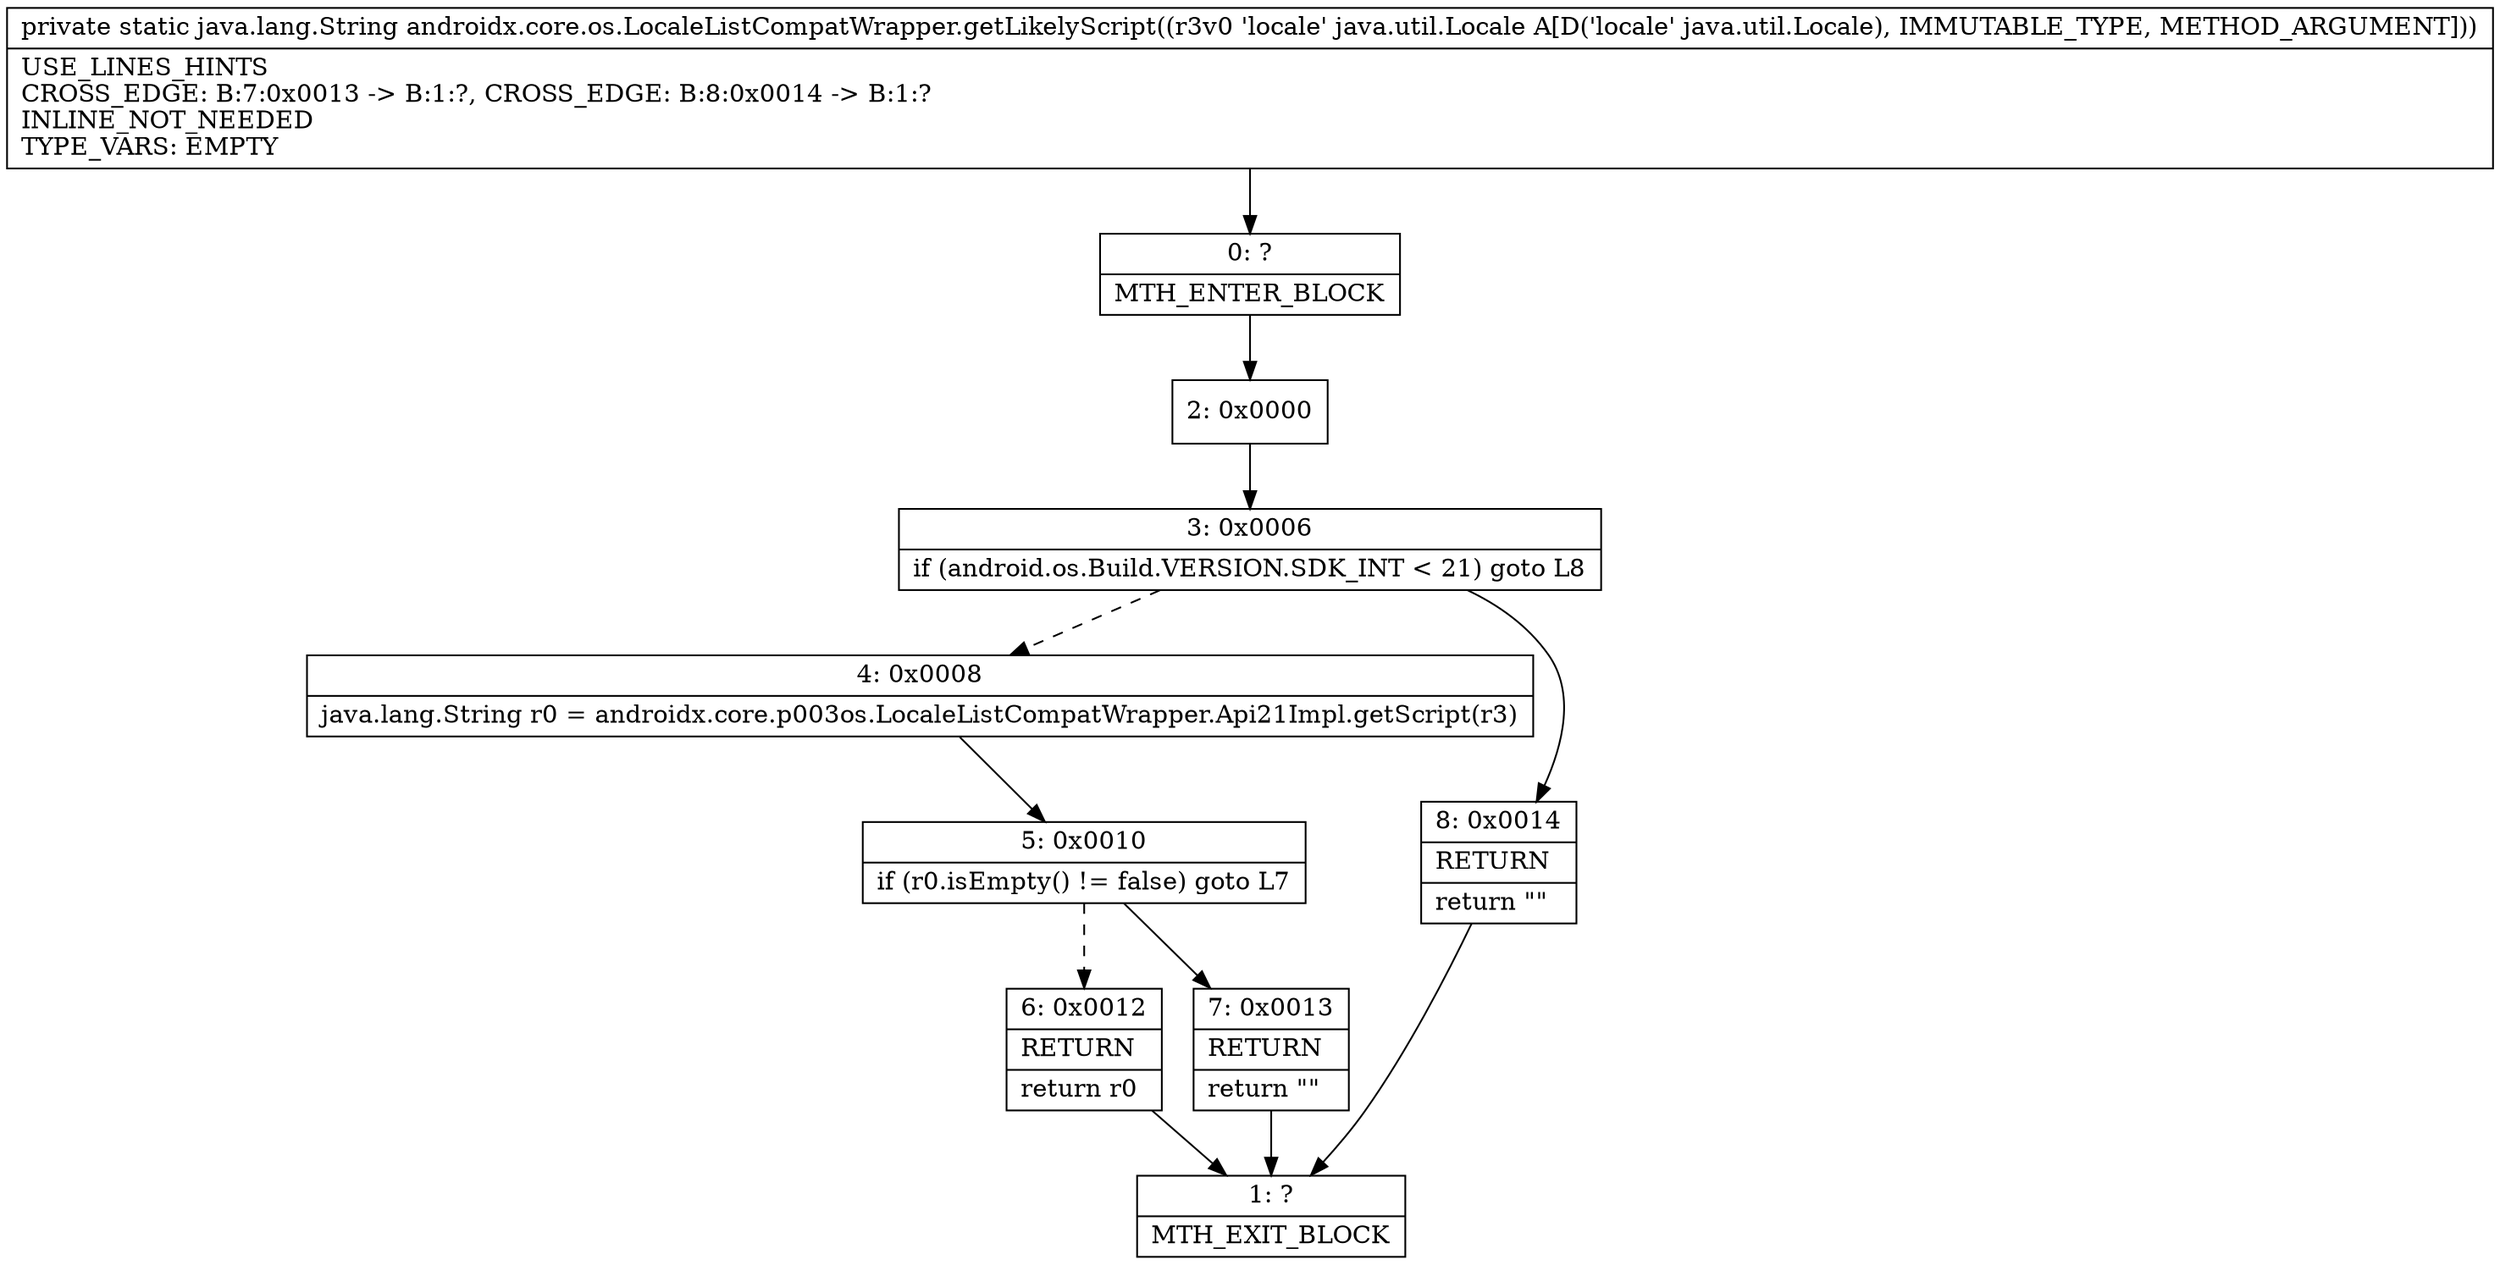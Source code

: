 digraph "CFG forandroidx.core.os.LocaleListCompatWrapper.getLikelyScript(Ljava\/util\/Locale;)Ljava\/lang\/String;" {
Node_0 [shape=record,label="{0\:\ ?|MTH_ENTER_BLOCK\l}"];
Node_2 [shape=record,label="{2\:\ 0x0000}"];
Node_3 [shape=record,label="{3\:\ 0x0006|if (android.os.Build.VERSION.SDK_INT \< 21) goto L8\l}"];
Node_4 [shape=record,label="{4\:\ 0x0008|java.lang.String r0 = androidx.core.p003os.LocaleListCompatWrapper.Api21Impl.getScript(r3)\l}"];
Node_5 [shape=record,label="{5\:\ 0x0010|if (r0.isEmpty() != false) goto L7\l}"];
Node_6 [shape=record,label="{6\:\ 0x0012|RETURN\l|return r0\l}"];
Node_1 [shape=record,label="{1\:\ ?|MTH_EXIT_BLOCK\l}"];
Node_7 [shape=record,label="{7\:\ 0x0013|RETURN\l|return \"\"\l}"];
Node_8 [shape=record,label="{8\:\ 0x0014|RETURN\l|return \"\"\l}"];
MethodNode[shape=record,label="{private static java.lang.String androidx.core.os.LocaleListCompatWrapper.getLikelyScript((r3v0 'locale' java.util.Locale A[D('locale' java.util.Locale), IMMUTABLE_TYPE, METHOD_ARGUMENT]))  | USE_LINES_HINTS\lCROSS_EDGE: B:7:0x0013 \-\> B:1:?, CROSS_EDGE: B:8:0x0014 \-\> B:1:?\lINLINE_NOT_NEEDED\lTYPE_VARS: EMPTY\l}"];
MethodNode -> Node_0;Node_0 -> Node_2;
Node_2 -> Node_3;
Node_3 -> Node_4[style=dashed];
Node_3 -> Node_8;
Node_4 -> Node_5;
Node_5 -> Node_6[style=dashed];
Node_5 -> Node_7;
Node_6 -> Node_1;
Node_7 -> Node_1;
Node_8 -> Node_1;
}

